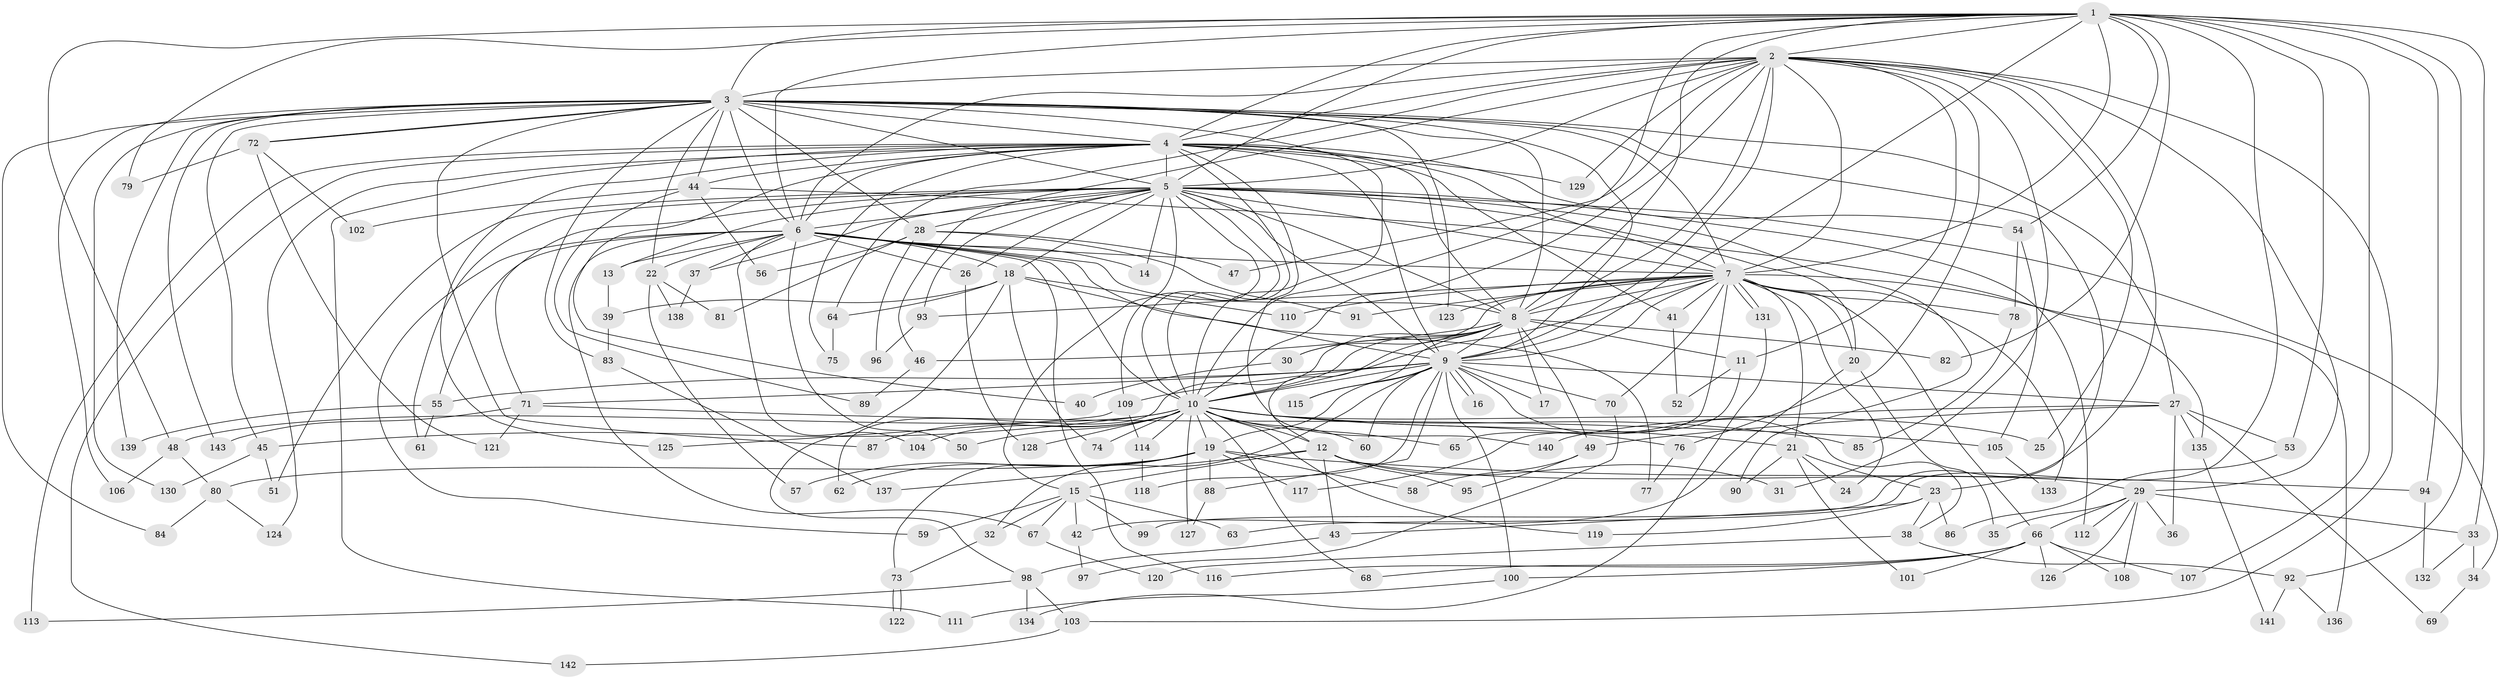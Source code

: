 // coarse degree distribution, {20: 0.03488372093023256, 16: 0.011627906976744186, 17: 0.011627906976744186, 24: 0.011627906976744186, 32: 0.011627906976744186, 10: 0.011627906976744186, 5: 0.046511627906976744, 2: 0.5, 8: 0.03488372093023256, 1: 0.046511627906976744, 13: 0.011627906976744186, 4: 0.06976744186046512, 6: 0.011627906976744186, 9: 0.011627906976744186, 7: 0.023255813953488372, 11: 0.011627906976744186, 3: 0.13953488372093023}
// Generated by graph-tools (version 1.1) at 2025/49/03/04/25 22:49:32]
// undirected, 143 vertices, 311 edges
graph export_dot {
  node [color=gray90,style=filled];
  1;
  2;
  3;
  4;
  5;
  6;
  7;
  8;
  9;
  10;
  11;
  12;
  13;
  14;
  15;
  16;
  17;
  18;
  19;
  20;
  21;
  22;
  23;
  24;
  25;
  26;
  27;
  28;
  29;
  30;
  31;
  32;
  33;
  34;
  35;
  36;
  37;
  38;
  39;
  40;
  41;
  42;
  43;
  44;
  45;
  46;
  47;
  48;
  49;
  50;
  51;
  52;
  53;
  54;
  55;
  56;
  57;
  58;
  59;
  60;
  61;
  62;
  63;
  64;
  65;
  66;
  67;
  68;
  69;
  70;
  71;
  72;
  73;
  74;
  75;
  76;
  77;
  78;
  79;
  80;
  81;
  82;
  83;
  84;
  85;
  86;
  87;
  88;
  89;
  90;
  91;
  92;
  93;
  94;
  95;
  96;
  97;
  98;
  99;
  100;
  101;
  102;
  103;
  104;
  105;
  106;
  107;
  108;
  109;
  110;
  111;
  112;
  113;
  114;
  115;
  116;
  117;
  118;
  119;
  120;
  121;
  122;
  123;
  124;
  125;
  126;
  127;
  128;
  129;
  130;
  131;
  132;
  133;
  134;
  135;
  136;
  137;
  138;
  139;
  140;
  141;
  142;
  143;
  1 -- 2;
  1 -- 3;
  1 -- 4;
  1 -- 5;
  1 -- 6;
  1 -- 7;
  1 -- 8;
  1 -- 9;
  1 -- 10;
  1 -- 33;
  1 -- 48;
  1 -- 53;
  1 -- 54;
  1 -- 63;
  1 -- 79;
  1 -- 82;
  1 -- 92;
  1 -- 94;
  1 -- 107;
  2 -- 3;
  2 -- 4;
  2 -- 5;
  2 -- 6;
  2 -- 7;
  2 -- 8;
  2 -- 9;
  2 -- 10;
  2 -- 11;
  2 -- 25;
  2 -- 29;
  2 -- 31;
  2 -- 46;
  2 -- 47;
  2 -- 64;
  2 -- 76;
  2 -- 99;
  2 -- 103;
  2 -- 129;
  3 -- 4;
  3 -- 5;
  3 -- 6;
  3 -- 7;
  3 -- 8;
  3 -- 9;
  3 -- 10;
  3 -- 22;
  3 -- 23;
  3 -- 27;
  3 -- 28;
  3 -- 44;
  3 -- 45;
  3 -- 72;
  3 -- 72;
  3 -- 83;
  3 -- 84;
  3 -- 87;
  3 -- 106;
  3 -- 123;
  3 -- 130;
  3 -- 139;
  3 -- 143;
  4 -- 5;
  4 -- 6;
  4 -- 7;
  4 -- 8;
  4 -- 9;
  4 -- 10;
  4 -- 40;
  4 -- 41;
  4 -- 44;
  4 -- 54;
  4 -- 75;
  4 -- 111;
  4 -- 113;
  4 -- 124;
  4 -- 125;
  4 -- 129;
  4 -- 140;
  4 -- 142;
  5 -- 6;
  5 -- 7;
  5 -- 8;
  5 -- 9;
  5 -- 10;
  5 -- 13;
  5 -- 14;
  5 -- 15;
  5 -- 18;
  5 -- 20;
  5 -- 26;
  5 -- 28;
  5 -- 34;
  5 -- 37;
  5 -- 51;
  5 -- 61;
  5 -- 71;
  5 -- 90;
  5 -- 93;
  5 -- 109;
  5 -- 112;
  6 -- 7;
  6 -- 8;
  6 -- 9;
  6 -- 10;
  6 -- 13;
  6 -- 14;
  6 -- 18;
  6 -- 22;
  6 -- 26;
  6 -- 37;
  6 -- 50;
  6 -- 55;
  6 -- 59;
  6 -- 67;
  6 -- 104;
  6 -- 116;
  7 -- 8;
  7 -- 9;
  7 -- 10;
  7 -- 20;
  7 -- 21;
  7 -- 24;
  7 -- 30;
  7 -- 41;
  7 -- 65;
  7 -- 66;
  7 -- 70;
  7 -- 78;
  7 -- 91;
  7 -- 93;
  7 -- 110;
  7 -- 123;
  7 -- 131;
  7 -- 131;
  7 -- 133;
  7 -- 136;
  8 -- 9;
  8 -- 10;
  8 -- 11;
  8 -- 12;
  8 -- 17;
  8 -- 30;
  8 -- 46;
  8 -- 49;
  8 -- 62;
  8 -- 82;
  8 -- 115;
  9 -- 10;
  9 -- 16;
  9 -- 16;
  9 -- 17;
  9 -- 19;
  9 -- 27;
  9 -- 32;
  9 -- 38;
  9 -- 55;
  9 -- 60;
  9 -- 70;
  9 -- 71;
  9 -- 88;
  9 -- 100;
  9 -- 109;
  9 -- 115;
  9 -- 118;
  10 -- 12;
  10 -- 19;
  10 -- 21;
  10 -- 25;
  10 -- 45;
  10 -- 48;
  10 -- 50;
  10 -- 60;
  10 -- 65;
  10 -- 68;
  10 -- 74;
  10 -- 76;
  10 -- 85;
  10 -- 87;
  10 -- 104;
  10 -- 114;
  10 -- 119;
  10 -- 127;
  10 -- 128;
  11 -- 52;
  11 -- 117;
  12 -- 15;
  12 -- 29;
  12 -- 31;
  12 -- 43;
  12 -- 95;
  12 -- 137;
  13 -- 39;
  15 -- 32;
  15 -- 42;
  15 -- 59;
  15 -- 63;
  15 -- 67;
  15 -- 99;
  18 -- 39;
  18 -- 64;
  18 -- 74;
  18 -- 77;
  18 -- 98;
  18 -- 110;
  19 -- 57;
  19 -- 58;
  19 -- 62;
  19 -- 73;
  19 -- 80;
  19 -- 88;
  19 -- 94;
  19 -- 117;
  20 -- 35;
  20 -- 42;
  21 -- 23;
  21 -- 24;
  21 -- 90;
  21 -- 101;
  22 -- 57;
  22 -- 81;
  22 -- 138;
  23 -- 38;
  23 -- 43;
  23 -- 86;
  23 -- 119;
  26 -- 128;
  27 -- 36;
  27 -- 49;
  27 -- 53;
  27 -- 69;
  27 -- 135;
  27 -- 140;
  28 -- 47;
  28 -- 56;
  28 -- 81;
  28 -- 91;
  28 -- 96;
  29 -- 33;
  29 -- 35;
  29 -- 36;
  29 -- 66;
  29 -- 108;
  29 -- 112;
  29 -- 126;
  30 -- 40;
  32 -- 73;
  33 -- 34;
  33 -- 132;
  34 -- 69;
  37 -- 138;
  38 -- 92;
  38 -- 120;
  39 -- 83;
  41 -- 52;
  42 -- 97;
  43 -- 98;
  44 -- 56;
  44 -- 89;
  44 -- 102;
  44 -- 135;
  45 -- 51;
  45 -- 130;
  46 -- 89;
  48 -- 80;
  48 -- 106;
  49 -- 58;
  49 -- 95;
  53 -- 86;
  54 -- 78;
  54 -- 105;
  55 -- 61;
  55 -- 139;
  64 -- 75;
  66 -- 68;
  66 -- 100;
  66 -- 101;
  66 -- 107;
  66 -- 108;
  66 -- 116;
  66 -- 126;
  67 -- 120;
  70 -- 97;
  71 -- 105;
  71 -- 121;
  71 -- 143;
  72 -- 79;
  72 -- 102;
  72 -- 121;
  73 -- 122;
  73 -- 122;
  76 -- 77;
  78 -- 85;
  80 -- 84;
  80 -- 124;
  83 -- 137;
  88 -- 127;
  92 -- 136;
  92 -- 141;
  93 -- 96;
  94 -- 132;
  98 -- 103;
  98 -- 113;
  98 -- 134;
  100 -- 111;
  103 -- 142;
  105 -- 133;
  109 -- 114;
  109 -- 125;
  114 -- 118;
  131 -- 134;
  135 -- 141;
}
